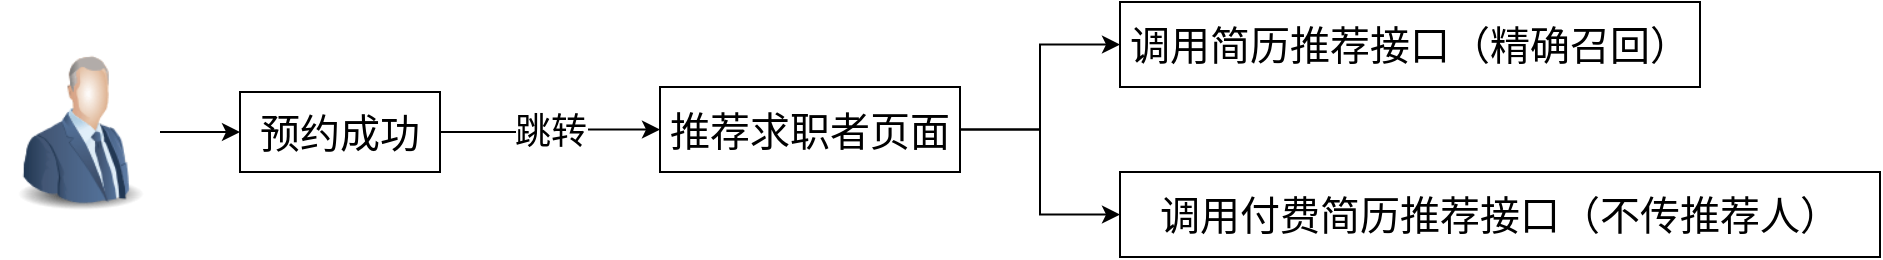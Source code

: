 <mxfile version="24.2.1" type="github">
  <diagram name="第 1 页" id="kUkytzxFKHXI6aaRq8Xd">
    <mxGraphModel dx="1834" dy="1186" grid="1" gridSize="10" guides="1" tooltips="1" connect="1" arrows="1" fold="1" page="0" pageScale="1" pageWidth="827" pageHeight="1169" math="0" shadow="0">
      <root>
        <mxCell id="0" />
        <mxCell id="1" parent="0" />
        <mxCell id="OI-L_ZJMBE-tHtLO6cfq-5" value="" style="edgeStyle=orthogonalEdgeStyle;rounded=0;orthogonalLoop=1;jettySize=auto;html=1;" edge="1" parent="1" source="OI-L_ZJMBE-tHtLO6cfq-1" target="OI-L_ZJMBE-tHtLO6cfq-4">
          <mxGeometry relative="1" as="geometry" />
        </mxCell>
        <mxCell id="OI-L_ZJMBE-tHtLO6cfq-1" value="" style="image;html=1;image=img/lib/clip_art/people/Suit_Man_Blue_128x128.png" vertex="1" parent="1">
          <mxGeometry x="-400" y="-120" width="80" height="80" as="geometry" />
        </mxCell>
        <mxCell id="OI-L_ZJMBE-tHtLO6cfq-7" value="跳转" style="edgeStyle=orthogonalEdgeStyle;rounded=0;orthogonalLoop=1;jettySize=auto;html=1;fontSize=18;" edge="1" parent="1" source="OI-L_ZJMBE-tHtLO6cfq-4" target="OI-L_ZJMBE-tHtLO6cfq-6">
          <mxGeometry relative="1" as="geometry" />
        </mxCell>
        <mxCell id="OI-L_ZJMBE-tHtLO6cfq-4" value="预约成功" style="whiteSpace=wrap;html=1;verticalAlign=middle;labelBackgroundColor=default;align=center;fontSize=20;" vertex="1" parent="1">
          <mxGeometry x="-280" y="-100" width="100" height="40" as="geometry" />
        </mxCell>
        <mxCell id="OI-L_ZJMBE-tHtLO6cfq-10" style="edgeStyle=orthogonalEdgeStyle;rounded=0;orthogonalLoop=1;jettySize=auto;html=1;entryX=0;entryY=0.5;entryDx=0;entryDy=0;" edge="1" parent="1" source="OI-L_ZJMBE-tHtLO6cfq-6" target="OI-L_ZJMBE-tHtLO6cfq-8">
          <mxGeometry relative="1" as="geometry" />
        </mxCell>
        <mxCell id="OI-L_ZJMBE-tHtLO6cfq-12" style="edgeStyle=orthogonalEdgeStyle;rounded=0;orthogonalLoop=1;jettySize=auto;html=1;entryX=0;entryY=0.5;entryDx=0;entryDy=0;" edge="1" parent="1" source="OI-L_ZJMBE-tHtLO6cfq-6" target="OI-L_ZJMBE-tHtLO6cfq-11">
          <mxGeometry relative="1" as="geometry" />
        </mxCell>
        <mxCell id="OI-L_ZJMBE-tHtLO6cfq-6" value="推荐求职者页面" style="whiteSpace=wrap;html=1;verticalAlign=middle;labelBackgroundColor=default;align=center;fontSize=20;" vertex="1" parent="1">
          <mxGeometry x="-70" y="-102.5" width="150" height="42.5" as="geometry" />
        </mxCell>
        <mxCell id="OI-L_ZJMBE-tHtLO6cfq-8" value="调用简历推荐接口（精确召回）" style="whiteSpace=wrap;html=1;verticalAlign=middle;labelBackgroundColor=default;align=center;fontSize=20;" vertex="1" parent="1">
          <mxGeometry x="160" y="-145" width="290" height="42.5" as="geometry" />
        </mxCell>
        <mxCell id="OI-L_ZJMBE-tHtLO6cfq-11" value="调用付费简历推荐接口（不传推荐人）" style="whiteSpace=wrap;html=1;verticalAlign=middle;labelBackgroundColor=default;align=center;fontSize=20;" vertex="1" parent="1">
          <mxGeometry x="160" y="-60" width="380" height="42.5" as="geometry" />
        </mxCell>
      </root>
    </mxGraphModel>
  </diagram>
</mxfile>
